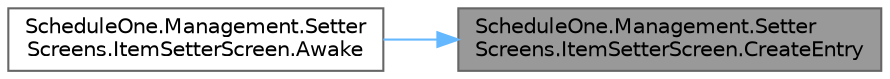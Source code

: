digraph "ScheduleOne.Management.SetterScreens.ItemSetterScreen.CreateEntry"
{
 // LATEX_PDF_SIZE
  bgcolor="transparent";
  edge [fontname=Helvetica,fontsize=10,labelfontname=Helvetica,labelfontsize=10];
  node [fontname=Helvetica,fontsize=10,shape=box,height=0.2,width=0.4];
  rankdir="RL";
  Node1 [id="Node000001",label="ScheduleOne.Management.Setter\lScreens.ItemSetterScreen.CreateEntry",height=0.2,width=0.4,color="gray40", fillcolor="grey60", style="filled", fontcolor="black",tooltip=" "];
  Node1 -> Node2 [id="edge1_Node000001_Node000002",dir="back",color="steelblue1",style="solid",tooltip=" "];
  Node2 [id="Node000002",label="ScheduleOne.Management.Setter\lScreens.ItemSetterScreen.Awake",height=0.2,width=0.4,color="grey40", fillcolor="white", style="filled",URL="$class_schedule_one_1_1_management_1_1_setter_screens_1_1_item_setter_screen.html#a4c5ce739e057737c8ff25eb5bfe4706e",tooltip=" "];
}
